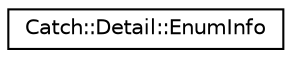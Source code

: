 digraph "Graphical Class Hierarchy"
{
  edge [fontname="Helvetica",fontsize="10",labelfontname="Helvetica",labelfontsize="10"];
  node [fontname="Helvetica",fontsize="10",shape=record];
  rankdir="LR";
  Node0 [label="Catch::Detail::EnumInfo",height=0.2,width=0.4,color="black", fillcolor="white", style="filled",URL="$structCatch_1_1Detail_1_1EnumInfo.html"];
}

